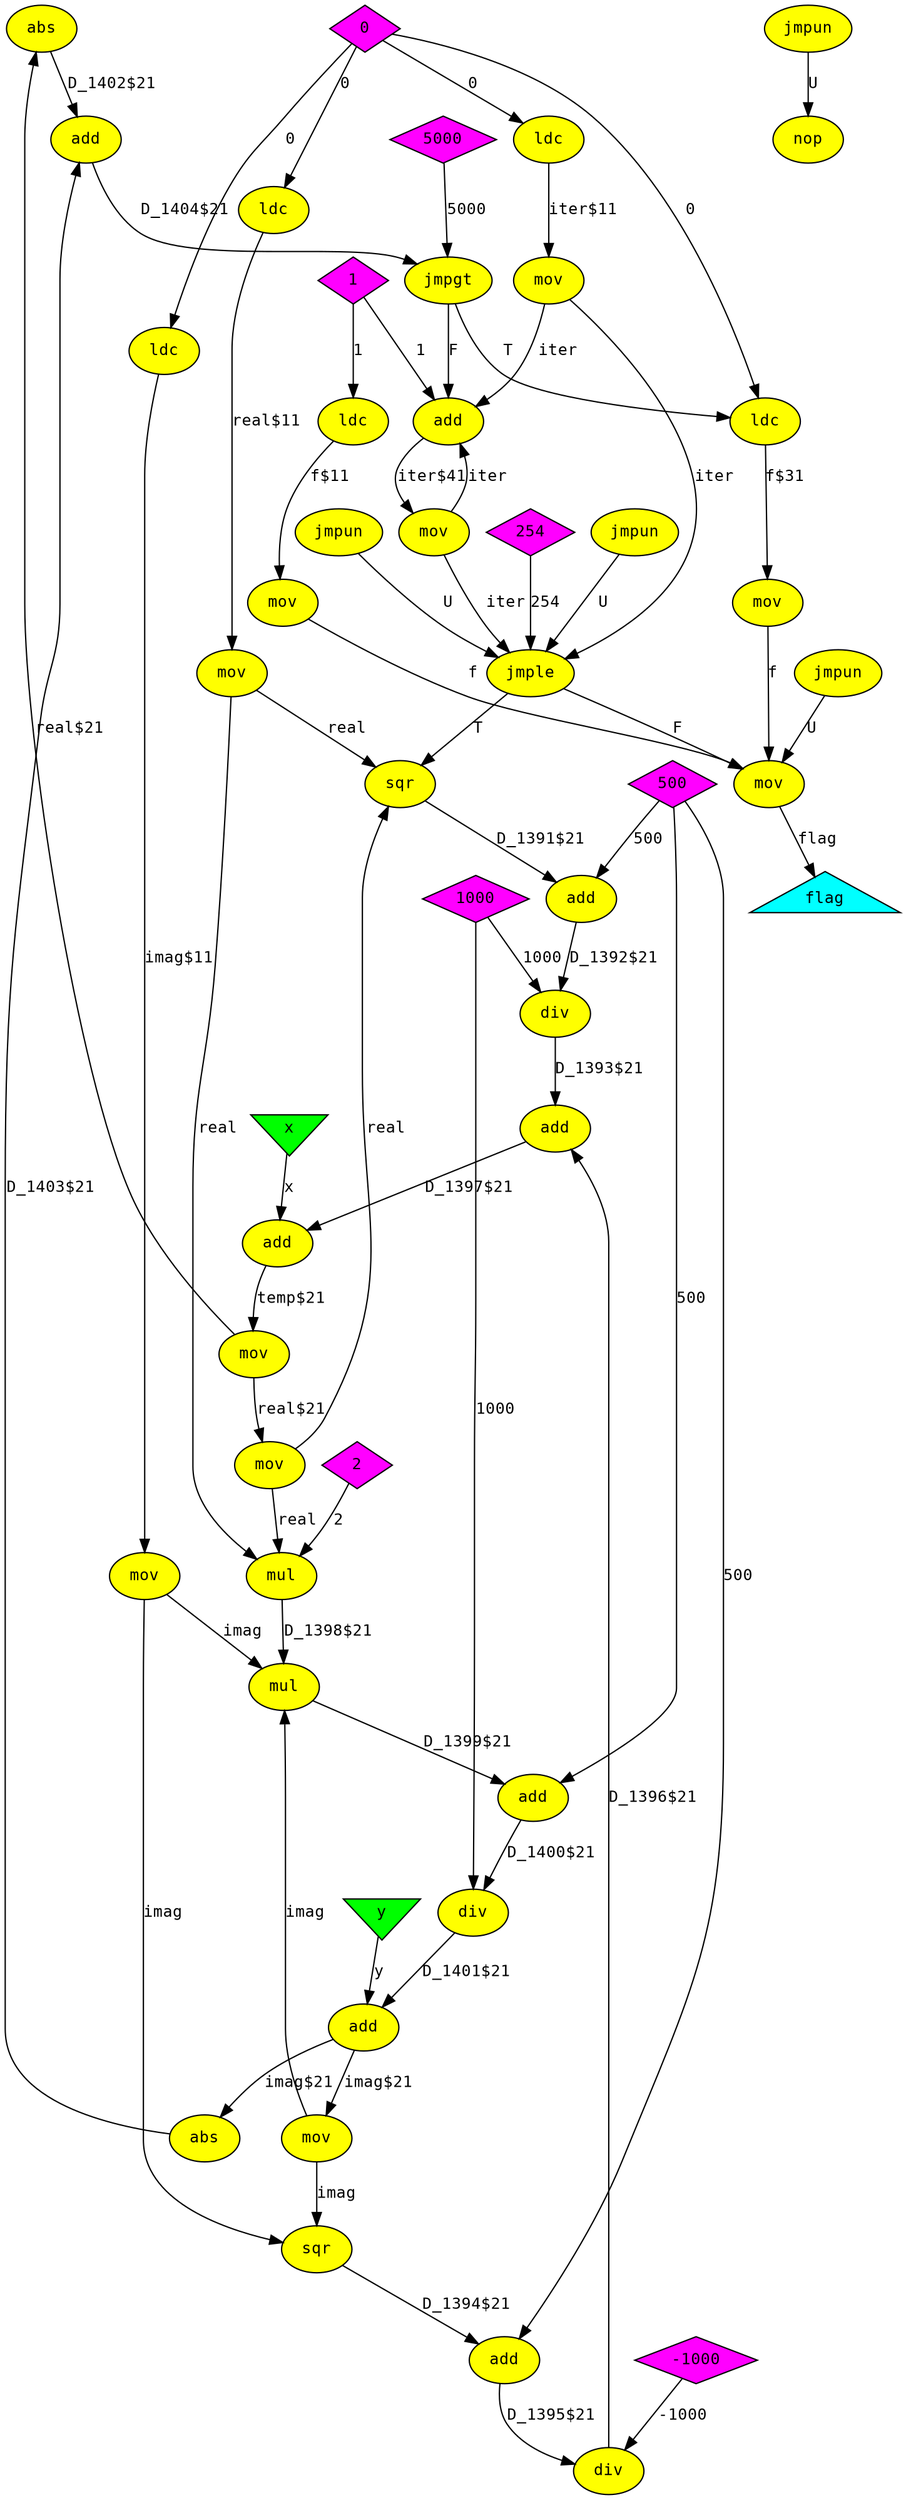 digraph checkpixel
{
  graph [rankdir="TB", nodesep = "0.175"];
  node [fontname="Courier", fontsize="12", style="filled"];
  edge [fontname="Courier", fontsize="12"];

  abs_23  [label="abs", ntype="operation", argix="-1", dataspec="na", bb="2", shape="ellipse", fillcolor="yellow"];
  abs_24  [label="abs", ntype="operation", argix="-1", dataspec="na", bb="2", shape="ellipse", fillcolor="yellow"];
  add_10  [label="add", ntype="operation", argix="-1", dataspec="na", bb="2", shape="ellipse", fillcolor="yellow"];
  add_13  [label="add", ntype="operation", argix="-1", dataspec="na", bb="2", shape="ellipse", fillcolor="yellow"];
  add_15  [label="add", ntype="operation", argix="-1", dataspec="na", bb="2", shape="ellipse", fillcolor="yellow"];
  add_16  [label="add", ntype="operation", argix="-1", dataspec="na", bb="2", shape="ellipse", fillcolor="yellow"];
  add_19  [label="add", ntype="operation", argix="-1", dataspec="na", bb="2", shape="ellipse", fillcolor="yellow"];
  add_21  [label="add", ntype="operation", argix="-1", dataspec="na", bb="2", shape="ellipse", fillcolor="yellow"];
  add_25  [label="add", ntype="operation", argix="-1", dataspec="na", bb="2", shape="ellipse", fillcolor="yellow"];
  add_32  [label="add", ntype="operation", argix="-1", dataspec="na", bb="4", shape="ellipse", fillcolor="yellow"];
  cnst0  [label="0", ntype="constant", argix="-1", dataspec="s32", bb="-1", shape="diamond", fillcolor="magenta"];
  cnst1  [label="1", ntype="constant", argix="-1", dataspec="s32", bb="-1", shape="diamond", fillcolor="magenta"];
  cnst1000  [label="1000", ntype="constant", argix="-1", dataspec="s32", bb="-1", shape="diamond", fillcolor="magenta"];
  cnst2  [label="2", ntype="constant", argix="-1", dataspec="s32", bb="-1", shape="diamond", fillcolor="magenta"];
  cnst254  [label="254", ntype="constant", argix="-1", dataspec="s32", bb="-1", shape="diamond", fillcolor="magenta"];
  cnst500  [label="500", ntype="constant", argix="-1", dataspec="s32", bb="-1", shape="diamond", fillcolor="magenta"];
  cnst5000  [label="5000", ntype="constant", argix="-1", dataspec="s32", bb="-1", shape="diamond", fillcolor="magenta"];
  cnstm1000  [label="-1000", ntype="constant", argix="-1", dataspec="s32", bb="-1", shape="diamond", fillcolor="magenta"];
  div_11  [label="div", ntype="operation", argix="-1", dataspec="na", bb="2", shape="ellipse", fillcolor="yellow"];
  div_14  [label="div", ntype="operation", argix="-1", dataspec="na", bb="2", shape="ellipse", fillcolor="yellow"];
  div_20  [label="div", ntype="operation", argix="-1", dataspec="na", bb="2", shape="ellipse", fillcolor="yellow"];
  flag  [label="flag", ntype="outvar", argix="0", dataspec="s32", bb="-1", shape="triangle", fillcolor="cyan"];
  jmpgt_28  [label="jmpgt", ntype="operation", argix="-1", dataspec="na", bb="2", shape="ellipse", fillcolor="yellow"];
  jmple_35  [label="jmple", ntype="operation", argix="-1", dataspec="na", bb="5", shape="ellipse", fillcolor="yellow"];
  jmpun_31  [label="jmpun", ntype="operation", argix="-1", dataspec="na", bb="3", shape="ellipse", fillcolor="yellow"];
  jmpun_34  [label="jmpun", ntype="operation", argix="-1", dataspec="na", bb="4", shape="ellipse", fillcolor="yellow"];
  jmpun_37  [label="jmpun", ntype="operation", argix="-1", dataspec="na", bb="6", shape="ellipse", fillcolor="yellow"];
  jmpun_8  [label="jmpun", ntype="operation", argix="-1", dataspec="na", bb="1", shape="ellipse", fillcolor="yellow"];
  ldc_0  [label="ldc", ntype="operation", argix="-1", dataspec="na", bb="1", shape="ellipse", fillcolor="yellow"];
  ldc_1  [label="ldc", ntype="operation", argix="-1", dataspec="na", bb="1", shape="ellipse", fillcolor="yellow"];
  ldc_2  [label="ldc", ntype="operation", argix="-1", dataspec="na", bb="1", shape="ellipse", fillcolor="yellow"];
  ldc_29  [label="ldc", ntype="operation", argix="-1", dataspec="na", bb="3", shape="ellipse", fillcolor="yellow"];
  ldc_3  [label="ldc", ntype="operation", argix="-1", dataspec="na", bb="1", shape="ellipse", fillcolor="yellow"];
  mov_22  [label="mov", ntype="operation", argix="-1", dataspec="na", bb="2", shape="ellipse", fillcolor="yellow"];
  mov_26  [label="mov", ntype="operation", argix="-1", dataspec="na", bb="2", shape="ellipse", fillcolor="yellow"];
  mov_27  [label="mov", ntype="operation", argix="-1", dataspec="na", bb="2", shape="ellipse", fillcolor="yellow"];
  mov_30  [label="mov", ntype="operation", argix="-1", dataspec="na", bb="3", shape="ellipse", fillcolor="yellow"];
  mov_33  [label="mov", ntype="operation", argix="-1", dataspec="na", bb="4", shape="ellipse", fillcolor="yellow"];
  mov_36  [label="mov", ntype="operation", argix="-1", dataspec="na", bb="6", shape="ellipse", fillcolor="yellow"];
  mov_4  [label="mov", ntype="operation", argix="-1", dataspec="na", bb="1", shape="ellipse", fillcolor="yellow"];
  mov_5  [label="mov", ntype="operation", argix="-1", dataspec="na", bb="1", shape="ellipse", fillcolor="yellow"];
  mov_6  [label="mov", ntype="operation", argix="-1", dataspec="na", bb="1", shape="ellipse", fillcolor="yellow"];
  mov_7  [label="mov", ntype="operation", argix="-1", dataspec="na", bb="1", shape="ellipse", fillcolor="yellow"];
  mul_17  [label="mul", ntype="operation", argix="-1", dataspec="na", bb="2", shape="ellipse", fillcolor="yellow"];
  mul_18  [label="mul", ntype="operation", argix="-1", dataspec="na", bb="2", shape="ellipse", fillcolor="yellow"];
  nop_38  [label="nop", ntype="operation", argix="-1", dataspec="na", bb="7", shape="ellipse", fillcolor="yellow"];
  sqr_12  [label="sqr", ntype="operation", argix="-1", dataspec="na", bb="2", shape="ellipse", fillcolor="yellow"];
  sqr_9  [label="sqr", ntype="operation", argix="-1", dataspec="na", bb="2", shape="ellipse", fillcolor="yellow"];
  x  [label="x", ntype="invar", argix="0", dataspec="s32", bb="-1", shape="invtriangle", fillcolor="green"];
  y  [label="y", ntype="invar", argix="1", dataspec="s32", bb="-1", shape="invtriangle", fillcolor="green"];

  abs_23 -> add_25  [label="D_1402$21", etype="D", vtype="localvar", order="1", argix="-1", dataspec="s32"];
  abs_24 -> add_25  [label="D_1403$21", etype="D", vtype="localvar", order="2", argix="-1", dataspec="s32"];
  add_10 -> div_11  [label="D_1392$21", etype="D", vtype="localvar", order="1", argix="-1", dataspec="s32"];
  add_13 -> div_14  [label="D_1395$21", etype="D", vtype="localvar", order="1", argix="-1", dataspec="s32"];
  add_15 -> add_16  [label="D_1397$21", etype="D", vtype="localvar", order="1", argix="-1", dataspec="s32"];
  add_16 -> mov_22  [label="temp$21", etype="D", vtype="localvar", order="1", argix="-1", dataspec="s32"];
  add_19 -> div_20  [label="D_1400$21", etype="D", vtype="localvar", order="1", argix="-1", dataspec="s32"];
  add_21 -> abs_24  [label="imag$21", etype="D", vtype="localvar", order="1", argix="-1", dataspec="s32"];
  add_21 -> mov_27  [label="imag$21", etype="D", vtype="localvar", order="1", argix="-1", dataspec="s32"];
  add_25 -> jmpgt_28  [label="D_1404$21", etype="D", vtype="localvar", order="1", argix="-1", dataspec="s32"];
  add_32 -> mov_33  [label="iter$41", etype="D", vtype="localvar", order="1", argix="-1", dataspec="s32"];
  cnst0 -> ldc_1  [label="0", etype="D", vtype="globalvar", order="1", argix="-1", dataspec="s32"];
  cnst0 -> ldc_2  [label="0", etype="D", vtype="globalvar", order="1", argix="-1", dataspec="s32"];
  cnst0 -> ldc_29  [label="0", etype="D", vtype="globalvar", order="1", argix="-1", dataspec="s32"];
  cnst0 -> ldc_3  [label="0", etype="D", vtype="globalvar", order="1", argix="-1", dataspec="s32"];
  cnst1000 -> div_11  [label="1000", etype="D", vtype="globalvar", order="2", argix="-1", dataspec="s32"];
  cnst1000 -> div_20  [label="1000", etype="D", vtype="globalvar", order="2", argix="-1", dataspec="s32"];
  cnst1 -> add_32  [label="1", etype="D", vtype="globalvar", order="2", argix="-1", dataspec="s32"];
  cnst1 -> ldc_0  [label="1", etype="D", vtype="globalvar", order="1", argix="-1", dataspec="s32"];
  cnst254 -> jmple_35  [label="254", etype="D", vtype="globalvar", order="2", argix="-1", dataspec="s32"];
  cnst2 -> mul_17  [label="2", etype="D", vtype="globalvar", order="2", argix="-1", dataspec="s32"];
  cnst5000 -> jmpgt_28  [label="5000", etype="D", vtype="globalvar", order="2", argix="-1", dataspec="s32"];
  cnst500 -> add_10  [label="500", etype="D", vtype="globalvar", order="2", argix="-1", dataspec="s32"];
  cnst500 -> add_13  [label="500", etype="D", vtype="globalvar", order="2", argix="-1", dataspec="s32"];
  cnst500 -> add_19  [label="500", etype="D", vtype="globalvar", order="2", argix="-1", dataspec="s32"];
  cnstm1000 -> div_14  [label="-1000", etype="D", vtype="globalvar", order="2", argix="-1", dataspec="s32"];
  div_11 -> add_15  [label="D_1393$21", etype="D", vtype="localvar", order="1", argix="-1", dataspec="s32"];
  div_14 -> add_15  [label="D_1396$21", etype="D", vtype="localvar", order="2", argix="-1", dataspec="s32"];
  div_20 -> add_21  [label="D_1401$21", etype="D", vtype="localvar", order="1", argix="-1", dataspec="s32"];
  jmpgt_28 -> add_32  [label="F", etype="F", order="2", argix="-1", dataspec="u1"];
  jmpgt_28 -> ldc_29  [label="T", etype="T", order="1", argix="-1", dataspec="u1"];
  jmple_35 -> mov_36  [label="F", etype="F", order="2", argix="-1", dataspec="u1"];
  jmple_35 -> sqr_9  [label="T", etype="T", order="1", argix="-1", dataspec="u1"];
  jmpun_31 -> mov_36  [label="U", etype="U", order="1", argix="-1", dataspec="u1"];
  jmpun_34 -> jmple_35  [label="U", etype="U", order="1", argix="-1", dataspec="u1"];
  jmpun_37 -> nop_38  [label="U", etype="U", order="1", argix="-1", dataspec="u1"];
  jmpun_8 -> jmple_35  [label="U", etype="U", order="1", argix="-1", dataspec="u1"];
  ldc_0 -> mov_7  [label="f$11", etype="D", vtype="localvar", order="1", argix="-1", dataspec="s32"];
  ldc_1 -> mov_4  [label="real$11", etype="D", vtype="localvar", order="1", argix="-1", dataspec="s32"];
  ldc_29 -> mov_30  [label="f$31", etype="D", vtype="localvar", order="1", argix="-1", dataspec="s32"];
  ldc_2 -> mov_5  [label="imag$11", etype="D", vtype="localvar", order="1", argix="-1", dataspec="s32"];
  ldc_3 -> mov_6  [label="iter$11", etype="D", vtype="localvar", order="1", argix="-1", dataspec="s32"];
  mov_22 -> abs_23  [label="real$21", etype="D", vtype="localvar", order="1", argix="-1", dataspec="s32"];
  mov_22 -> mov_26  [label="real$21", etype="D", vtype="localvar", order="1", argix="-1", dataspec="s32"];
  mov_26 -> mul_17  [label="real", etype="D", vtype="localvar", order="1", argix="-1", dataspec="s32"];
  mov_26 -> sqr_9  [label="real", etype="D", vtype="localvar", order="1", argix="-1", dataspec="s32"];
  mov_27 -> mul_18  [label="imag", etype="D", vtype="localvar", order="2", argix="-1", dataspec="s32"];
  mov_27 -> sqr_12  [label="imag", etype="D", vtype="localvar", order="1", argix="-1", dataspec="s32"];
  mov_30 -> mov_36  [label="f", etype="D", vtype="localvar", order="1", argix="-1", dataspec="s32"];
  mov_33 -> add_32  [label="iter", etype="D", vtype="localvar", order="1", argix="-1", dataspec="s32"];
  mov_33 -> jmple_35  [label="iter", etype="D", vtype="localvar", order="1", argix="-1", dataspec="s32"];
  mov_36 -> flag  [label="flag", etype="D", vtype="outarg", order="1", argix="-1", dataspec="s32"];
  mov_4 -> mul_17  [label="real", etype="D", vtype="localvar", order="1", argix="-1", dataspec="s32"];
  mov_4 -> sqr_9  [label="real", etype="D", vtype="localvar", order="1", argix="-1", dataspec="s32"];
  mov_5 -> mul_18  [label="imag", etype="D", vtype="localvar", order="2", argix="-1", dataspec="s32"];
  mov_5 -> sqr_12  [label="imag", etype="D", vtype="localvar", order="1", argix="-1", dataspec="s32"];
  mov_6 -> add_32  [label="iter", etype="D", vtype="localvar", order="1", argix="-1", dataspec="s32"];
  mov_6 -> jmple_35  [label="iter", etype="D", vtype="localvar", order="1", argix="-1", dataspec="s32"];
  mov_7 -> mov_36  [label="f", etype="D", vtype="localvar", order="1", argix="-1", dataspec="s32"];
  mul_17 -> mul_18  [label="D_1398$21", etype="D", vtype="localvar", order="1", argix="-1", dataspec="s32"];
  mul_18 -> add_19  [label="D_1399$21", etype="D", vtype="localvar", order="1", argix="-1", dataspec="s32"];
  sqr_12 -> add_13  [label="D_1394$21", etype="D", vtype="localvar", order="1", argix="-1", dataspec="s32"];
  sqr_9 -> add_10  [label="D_1391$21", etype="D", vtype="localvar", order="1", argix="-1", dataspec="s32"];
  x -> add_16  [label="x", etype="D", vtype="inarg", order="2", argix="-1", dataspec="s32"];
  y -> add_21  [label="y", etype="D", vtype="inarg", order="2", argix="-1", dataspec="s32"];

}
